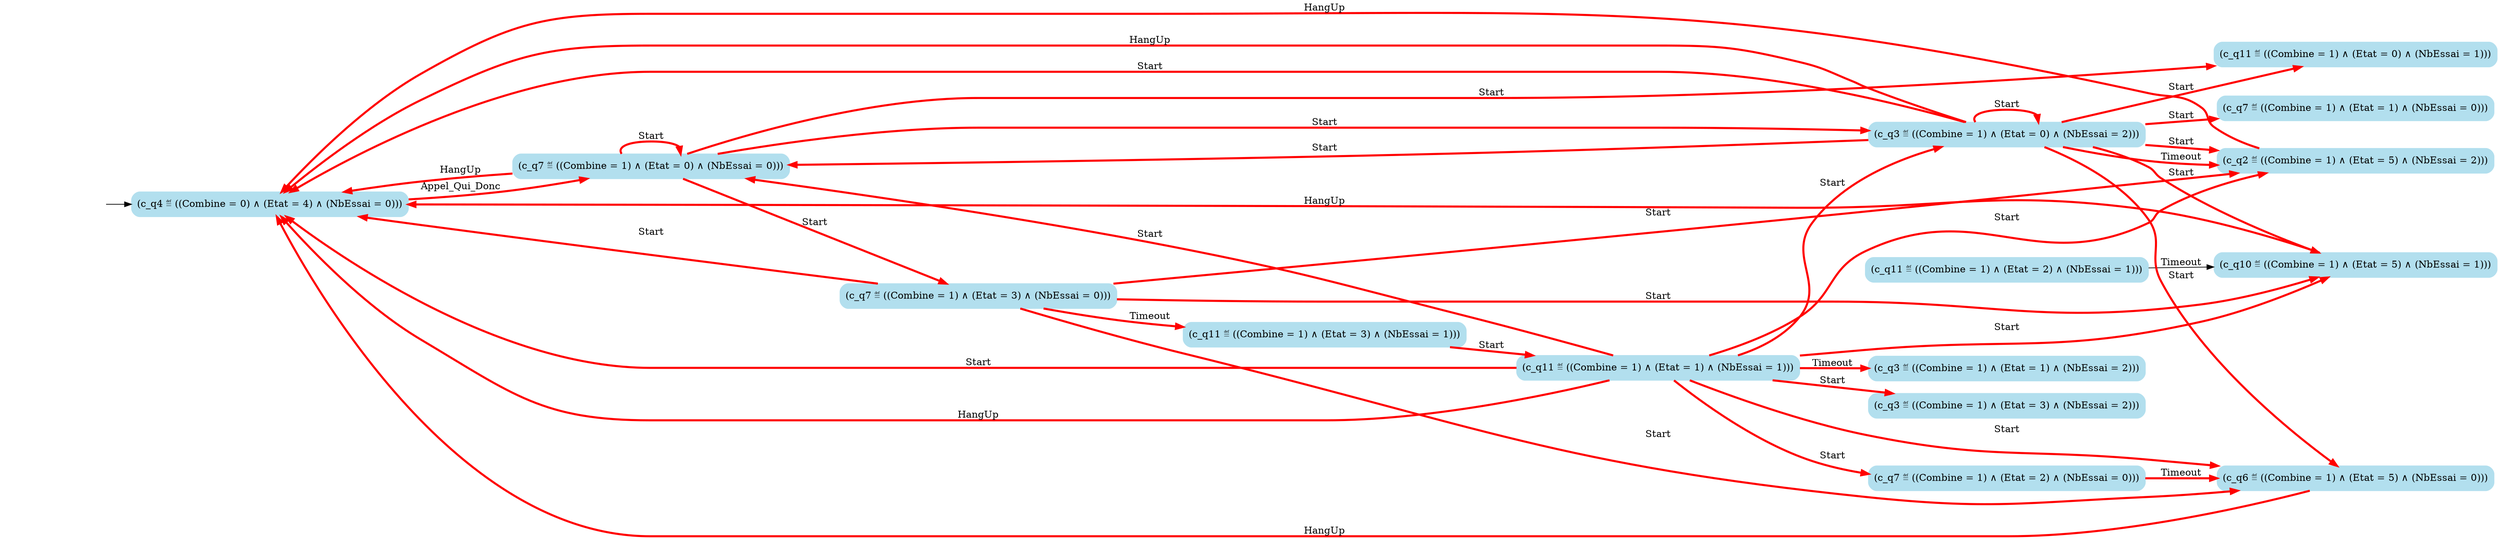 digraph G {

	rankdir = LR;

	start_c_q4_63[style=invisible];

	node[shape=box, style="rounded, filled", color=lightblue2];

	c_q10_73[label="(c_q10 ≝ ((Combine = 1) ∧ (Etat = 5) ∧ (NbEssai = 1)))"];
	c_q11_70[label="(c_q11 ≝ ((Combine = 1) ∧ (Etat = 1) ∧ (NbEssai = 1)))"];
	c_q11_72[label="(c_q11 ≝ ((Combine = 1) ∧ (Etat = 2) ∧ (NbEssai = 1)))"];
	c_q4_63[label="(c_q4 ≝ ((Combine = 0) ∧ (Etat = 4) ∧ (NbEssai = 0)))"];
	c_q3_57[label="(c_q3 ≝ ((Combine = 1) ∧ (Etat = 0) ∧ (NbEssai = 2)))"];
	c_q11_45[label="(c_q11 ≝ ((Combine = 1) ∧ (Etat = 0) ∧ (NbEssai = 1)))"];
	c_q11_50[label="(c_q11 ≝ ((Combine = 1) ∧ (Etat = 3) ∧ (NbEssai = 1)))"];
	c_q3_59[label="(c_q3 ≝ ((Combine = 1) ∧ (Etat = 1) ∧ (NbEssai = 2)))"];
	c_q3_55[label="(c_q3 ≝ ((Combine = 1) ∧ (Etat = 3) ∧ (NbEssai = 2)))"];
	c_q6_65[label="(c_q6 ≝ ((Combine = 1) ∧ (Etat = 5) ∧ (NbEssai = 0)))"];
	c_q7_67[label="(c_q7 ≝ ((Combine = 1) ∧ (Etat = 2) ∧ (NbEssai = 0)))"];
	c_q7_22[label="(c_q7 ≝ ((Combine = 1) ∧ (Etat = 3) ∧ (NbEssai = 0)))"];
	c_q7_39[label="(c_q7 ≝ ((Combine = 1) ∧ (Etat = 1) ∧ (NbEssai = 0)))"];
	c_q2_53[label="(c_q2 ≝ ((Combine = 1) ∧ (Etat = 5) ∧ (NbEssai = 2)))"];
	c_q7_69[label="(c_q7 ≝ ((Combine = 1) ∧ (Etat = 0) ∧ (NbEssai = 0)))"];

	start_c_q4_63 -> c_q4_63;
	c_q4_63 -> c_q7_69[label="Appel_Qui_Donc", penwidth=3, color=red];
	c_q7_69 -> c_q7_22[label="Start", penwidth=3, color=red];
	c_q7_69 -> c_q7_69[label="Start", penwidth=3, color=red];
	c_q7_22 -> c_q2_53[label="Start", penwidth=3, color=red];
	c_q7_69 -> c_q3_57[label="Start", penwidth=3, color=red];
	c_q7_22 -> c_q4_63[label="Start", penwidth=3, color=red];
	c_q7_69 -> c_q4_63[label="HangUp", penwidth=3, color=red];
	c_q7_22 -> c_q6_65[label="Start", penwidth=3, color=red];
	c_q7_67 -> c_q6_65[label="Timeout", penwidth=3, color=red];
	c_q7_22 -> c_q10_73[label="Start", penwidth=3, color=red];
	c_q7_69 -> c_q11_45[label="Start", penwidth=3, color=red];
	c_q7_22 -> c_q11_50[label="Timeout", penwidth=3, color=red];
	c_q2_53 -> c_q4_63[label="HangUp", penwidth=3, color=red];
	c_q3_57 -> c_q3_57[label="Start", penwidth=3, color=red];
	c_q3_57 -> c_q2_53[label="Start", penwidth=3, color=red];
	c_q3_57 -> c_q2_53[label="Timeout", penwidth=3, color=red];
	c_q3_57 -> c_q4_63[label="Start", penwidth=3, color=red];
	c_q3_57 -> c_q4_63[label="HangUp", penwidth=3, color=red];
	c_q3_57 -> c_q6_65[label="Start", penwidth=3, color=red];
	c_q3_57 -> c_q7_39[label="Start", penwidth=3, color=red];
	c_q3_57 -> c_q7_69[label="Start", penwidth=3, color=red];
	c_q3_57 -> c_q10_73[label="Start", penwidth=3, color=red];
	c_q3_57 -> c_q11_45[label="Start", penwidth=3, color=red];
	c_q6_65 -> c_q4_63[label="HangUp", penwidth=3, color=red];
	c_q10_73 -> c_q4_63[label="HangUp", penwidth=3, color=red];
	c_q11_50 -> c_q11_70[label="Start", penwidth=3, color=red];
	c_q11_70 -> c_q2_53[label="Start", penwidth=3, color=red];
	c_q11_70 -> c_q3_55[label="Start", penwidth=3, color=red];
	c_q11_70 -> c_q3_57[label="Start", penwidth=3, color=red];
	c_q11_70 -> c_q3_59[label="Timeout", penwidth=3, color=red];
	c_q11_70 -> c_q4_63[label="Start", penwidth=3, color=red];
	c_q11_70 -> c_q4_63[label="HangUp", penwidth=3, color=red];
	c_q11_70 -> c_q6_65[label="Start", penwidth=3, color=red];
	c_q11_70 -> c_q7_67[label="Start", penwidth=3, color=red];
	c_q11_70 -> c_q7_69[label="Start", penwidth=3, color=red];
	c_q11_70 -> c_q10_73[label="Start", penwidth=3, color=red];
	c_q11_72 -> c_q10_73[label="Timeout"];

}